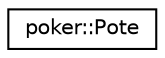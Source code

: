 digraph "Gráfico de Hierarquia de Classes"
{
  edge [fontname="Helvetica",fontsize="10",labelfontname="Helvetica",labelfontsize="10"];
  node [fontname="Helvetica",fontsize="10",shape=record];
  rankdir="LR";
  Node0 [label="poker::Pote",height=0.2,width=0.4,color="black", fillcolor="white", style="filled",URL="$classpoker_1_1Pote.html"];
}

